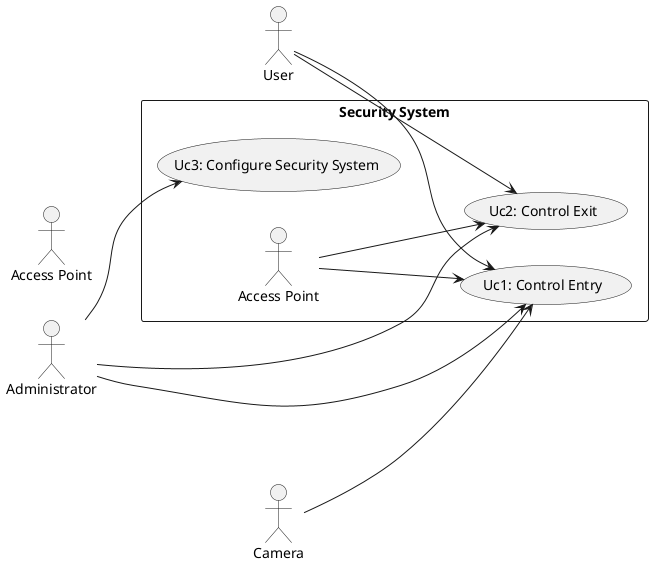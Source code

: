 @startuml
left to right direction

actor User
actor Administrator
actor Camera
actor AccessPoint as "Access Point"

rectangle "Security System" {
    (Uc1: Control Entry) 
    (Uc2: Control Exit) 
    (Uc3: Configure Security System)

    User --> (Uc1: Control Entry)
    User --> (Uc2: Control Exit)

    Administrator --> (Uc1: Control Entry)
    Administrator --> (Uc2: Control Exit)
    Administrator --> (Uc3: Configure Security System)

    Camera --> (Uc1: Control Entry)

    "Access Point" --> (Uc1: Control Entry)
    "Access Point" --> (Uc2: Control Exit)
}
@enduml
